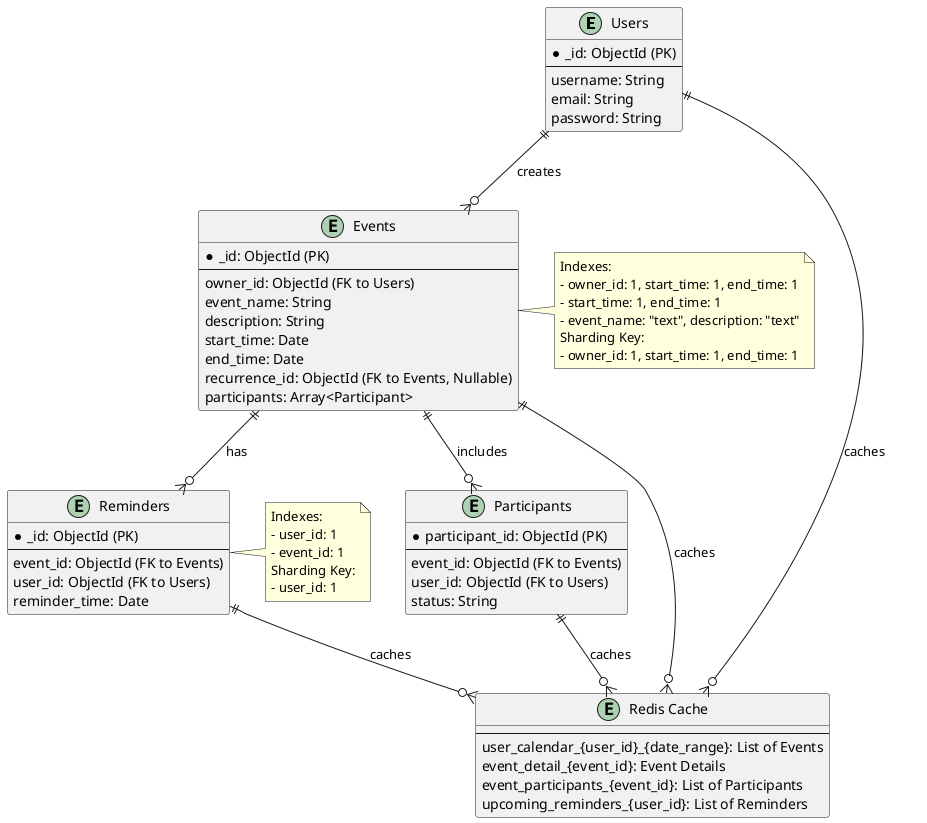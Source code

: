 @startuml

entity "Users" as U {
  *_id: ObjectId (PK)
  --
  username: String
  email: String
  password: String
}

entity "Events" as E {
  *_id: ObjectId (PK)
  --
  owner_id: ObjectId (FK to Users)
  event_name: String
  description: String
  start_time: Date
  end_time: Date
  recurrence_id: ObjectId (FK to Events, Nullable)
  participants: Array<Participant>
}

entity "Participants" as P {
  *participant_id: ObjectId (PK)
  --
  event_id: ObjectId (FK to Events)
  user_id: ObjectId (FK to Users)
  status: String
}

entity "Reminders" as R {
  *_id: ObjectId (PK)
  --
  event_id: ObjectId (FK to Events)
  user_id: ObjectId (FK to Users)
  reminder_time: Date
}

entity "Redis Cache" as C {
  --
  user_calendar_{user_id}_{date_range}: List of Events
  event_detail_{event_id}: Event Details
  event_participants_{event_id}: List of Participants
  upcoming_reminders_{user_id}: List of Reminders
}

note right of E
  Indexes:
  - owner_id: 1, start_time: 1, end_time: 1
  - start_time: 1, end_time: 1
  - event_name: "text", description: "text"
  Sharding Key:
  - owner_id: 1, start_time: 1, end_time: 1
end note

note right of R
    Indexes:
    - user_id: 1
    - event_id: 1
    Sharding Key:
    - user_id: 1
  end note

U ||--o{ E : creates
E ||--o{ P : includes
E ||--o{ R : has
U ||--o{ C : caches
E ||--o{ C : caches
P ||--o{ C : caches
R ||--o{ C : caches

@enduml

